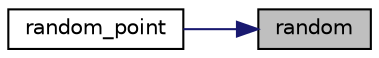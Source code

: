 digraph "random"
{
 // LATEX_PDF_SIZE
  edge [fontname="Helvetica",fontsize="10",labelfontname="Helvetica",labelfontsize="10"];
  node [fontname="Helvetica",fontsize="10",shape=record];
  rankdir="RL";
  Node1 [label="random",height=0.2,width=0.4,color="black", fillcolor="grey75", style="filled", fontcolor="black",tooltip=" "];
  Node1 -> Node2 [dir="back",color="midnightblue",fontsize="10",style="solid",fontname="Helvetica"];
  Node2 [label="random_point",height=0.2,width=0.4,color="black", fillcolor="white", style="filled",URL="$d5/d00/point_8_c.html#a6fb389dd71bdf880020befe26bc2f7ce",tooltip=" "];
}
